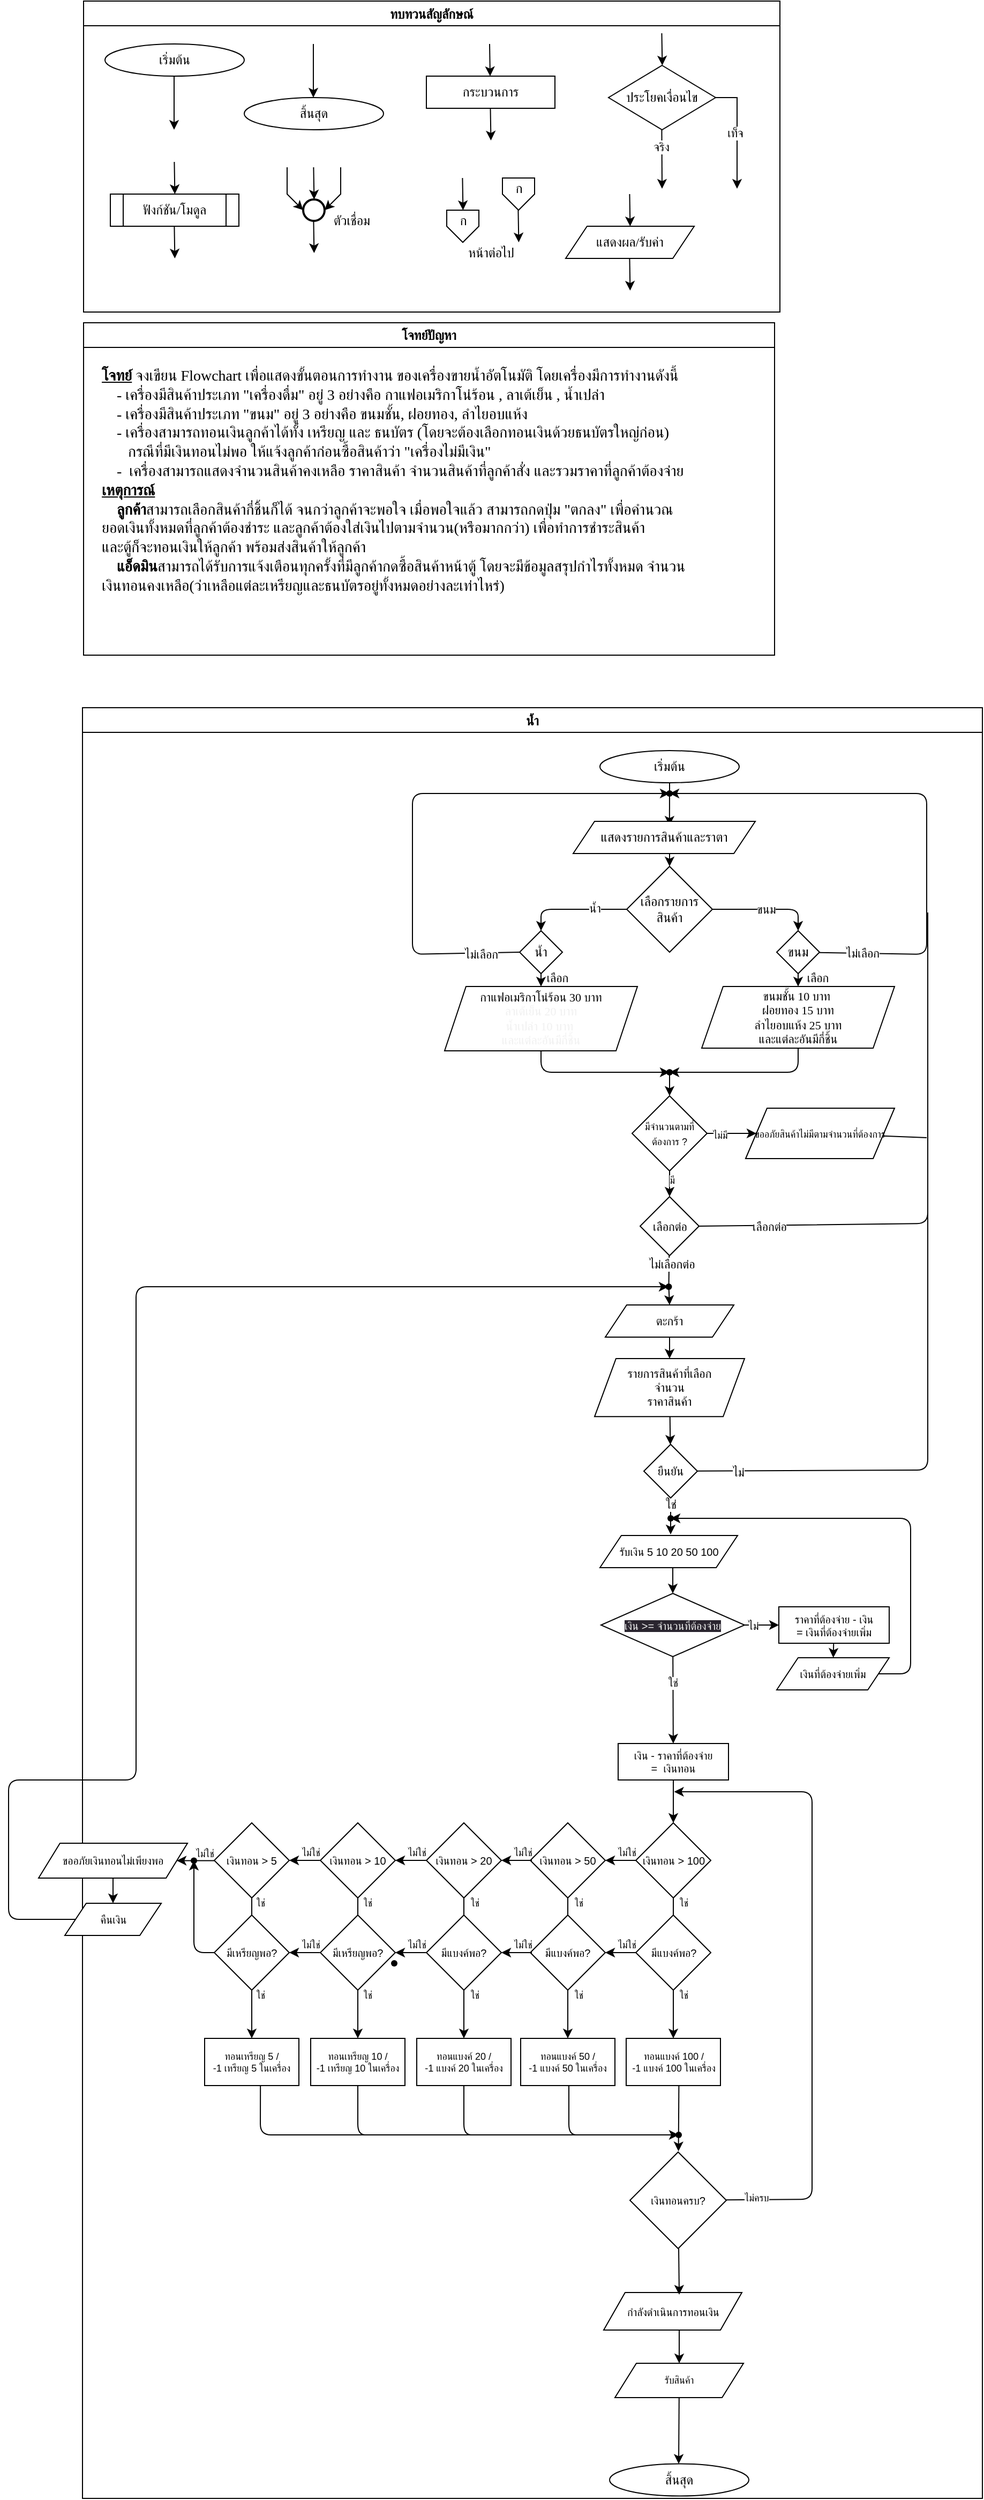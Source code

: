 <mxfile>
    <diagram id="C5RBs43oDa-KdzZeNtuy" name="Page-1">
        <mxGraphModel dx="1429" dy="447" grid="1" gridSize="10" guides="1" tooltips="1" connect="1" arrows="1" fold="1" page="1" pageScale="1" pageWidth="827" pageHeight="1169" math="0" shadow="0">
            <root>
                <mxCell id="WIyWlLk6GJQsqaUBKTNV-0"/>
                <mxCell id="WIyWlLk6GJQsqaUBKTNV-1" parent="WIyWlLk6GJQsqaUBKTNV-0"/>
                <mxCell id="M7CGMbNuYNeq0SnUNNgH-6" value="ทบทวนสัญลักษณ์" style="swimlane;fontFamily=Sarabun;fontSource=https%3A%2F%2Ffonts.googleapis.com%2Fcss%3Ffamily%3DSarabun;" parent="WIyWlLk6GJQsqaUBKTNV-1" vertex="1">
                    <mxGeometry x="-720" y="20" width="650" height="290" as="geometry"/>
                </mxCell>
                <mxCell id="M7CGMbNuYNeq0SnUNNgH-2" value="&lt;font data-font-src=&quot;https://fonts.googleapis.com/css?family=Sarabun&quot; face=&quot;Sarabun&quot;&gt;เริ่มต้น&lt;/font&gt;" style="ellipse;whiteSpace=wrap;html=1;" parent="M7CGMbNuYNeq0SnUNNgH-6" vertex="1">
                    <mxGeometry x="20" y="40" width="130" height="30" as="geometry"/>
                </mxCell>
                <mxCell id="M7CGMbNuYNeq0SnUNNgH-5" value="" style="endArrow=classic;html=1;rounded=0;" parent="M7CGMbNuYNeq0SnUNNgH-6" edge="1">
                    <mxGeometry width="50" height="50" relative="1" as="geometry">
                        <mxPoint x="84.5" y="70" as="sourcePoint"/>
                        <mxPoint x="84.5" y="120" as="targetPoint"/>
                    </mxGeometry>
                </mxCell>
                <mxCell id="M7CGMbNuYNeq0SnUNNgH-3" value="&lt;font face=&quot;Sarabun&quot;&gt;สิ้นสุด&lt;/font&gt;" style="ellipse;whiteSpace=wrap;html=1;" parent="M7CGMbNuYNeq0SnUNNgH-6" vertex="1">
                    <mxGeometry x="150" y="90" width="130" height="30" as="geometry"/>
                </mxCell>
                <mxCell id="M7CGMbNuYNeq0SnUNNgH-4" value="" style="endArrow=classic;html=1;rounded=0;" parent="M7CGMbNuYNeq0SnUNNgH-6" edge="1">
                    <mxGeometry width="50" height="50" relative="1" as="geometry">
                        <mxPoint x="214.5" y="40" as="sourcePoint"/>
                        <mxPoint x="214.5" y="90" as="targetPoint"/>
                    </mxGeometry>
                </mxCell>
                <mxCell id="mvioNwK95yMqdUQ73LqQ-0" value="กระบวนการ" style="rounded=0;whiteSpace=wrap;html=1;fontFamily=Sarabun;fontSource=https%3A%2F%2Ffonts.googleapis.com%2Fcss%3Ffamily%3DSarabun;" parent="M7CGMbNuYNeq0SnUNNgH-6" vertex="1">
                    <mxGeometry x="320" y="70" width="120" height="30" as="geometry"/>
                </mxCell>
                <mxCell id="mvioNwK95yMqdUQ73LqQ-1" value="" style="endArrow=classic;html=1;rounded=0;" parent="M7CGMbNuYNeq0SnUNNgH-6" edge="1">
                    <mxGeometry width="50" height="50" relative="1" as="geometry">
                        <mxPoint x="379" y="40" as="sourcePoint"/>
                        <mxPoint x="379.5" y="70" as="targetPoint"/>
                    </mxGeometry>
                </mxCell>
                <mxCell id="mvioNwK95yMqdUQ73LqQ-2" value="" style="endArrow=classic;html=1;rounded=0;" parent="M7CGMbNuYNeq0SnUNNgH-6" edge="1">
                    <mxGeometry width="50" height="50" relative="1" as="geometry">
                        <mxPoint x="379.75" y="100" as="sourcePoint"/>
                        <mxPoint x="380.25" y="130" as="targetPoint"/>
                    </mxGeometry>
                </mxCell>
                <mxCell id="mvioNwK95yMqdUQ73LqQ-3" value="ประโยคเงื่อนไข" style="rhombus;whiteSpace=wrap;html=1;fontFamily=Sarabun;fontSource=https%3A%2F%2Ffonts.googleapis.com%2Fcss%3Ffamily%3DSarabun;" parent="M7CGMbNuYNeq0SnUNNgH-6" vertex="1">
                    <mxGeometry x="490" y="60" width="100" height="60" as="geometry"/>
                </mxCell>
                <mxCell id="mvioNwK95yMqdUQ73LqQ-4" value="" style="endArrow=classic;html=1;rounded=0;" parent="M7CGMbNuYNeq0SnUNNgH-6" edge="1">
                    <mxGeometry width="50" height="50" relative="1" as="geometry">
                        <mxPoint x="539.71" y="30" as="sourcePoint"/>
                        <mxPoint x="540.21" y="60" as="targetPoint"/>
                    </mxGeometry>
                </mxCell>
                <mxCell id="mvioNwK95yMqdUQ73LqQ-5" value="" style="endArrow=classic;html=1;rounded=0;" parent="M7CGMbNuYNeq0SnUNNgH-6" edge="1">
                    <mxGeometry width="50" height="50" relative="1" as="geometry">
                        <mxPoint x="539.71" y="120" as="sourcePoint"/>
                        <mxPoint x="540" y="175" as="targetPoint"/>
                    </mxGeometry>
                </mxCell>
                <mxCell id="mvioNwK95yMqdUQ73LqQ-7" value="จริง" style="edgeLabel;html=1;align=center;verticalAlign=middle;resizable=0;points=[];fontFamily=Sarabun;fontSource=https%3A%2F%2Ffonts.googleapis.com%2Fcss%3Ffamily%3DSarabun;" parent="mvioNwK95yMqdUQ73LqQ-5" vertex="1" connectable="0">
                    <mxGeometry x="-0.414" y="-1" relative="1" as="geometry">
                        <mxPoint as="offset"/>
                    </mxGeometry>
                </mxCell>
                <mxCell id="mvioNwK95yMqdUQ73LqQ-6" value="" style="endArrow=classic;html=1;rounded=0;exitX=1;exitY=0.5;exitDx=0;exitDy=0;" parent="M7CGMbNuYNeq0SnUNNgH-6" source="mvioNwK95yMqdUQ73LqQ-3" edge="1">
                    <mxGeometry width="50" height="50" relative="1" as="geometry">
                        <mxPoint x="620" y="95" as="sourcePoint"/>
                        <mxPoint x="610" y="175" as="targetPoint"/>
                        <Array as="points">
                            <mxPoint x="610" y="90"/>
                        </Array>
                    </mxGeometry>
                </mxCell>
                <mxCell id="mvioNwK95yMqdUQ73LqQ-8" value="&lt;font data-font-src=&quot;https://fonts.googleapis.com/css?family=Sarabun&quot; face=&quot;Sarabun&quot;&gt;เท็จ&lt;/font&gt;" style="edgeLabel;html=1;align=center;verticalAlign=middle;resizable=0;points=[];" parent="mvioNwK95yMqdUQ73LqQ-6" vertex="1" connectable="0">
                    <mxGeometry x="-0.002" y="-2" relative="1" as="geometry">
                        <mxPoint as="offset"/>
                    </mxGeometry>
                </mxCell>
                <mxCell id="mvioNwK95yMqdUQ73LqQ-9" value="&lt;font data-font-src=&quot;https://fonts.googleapis.com/css?family=Sarabun&quot; face=&quot;Sarabun&quot;&gt;ฟังก์ชัน/โมดูล&lt;/font&gt;" style="shape=process;whiteSpace=wrap;html=1;backgroundOutline=1;" parent="M7CGMbNuYNeq0SnUNNgH-6" vertex="1">
                    <mxGeometry x="25" y="180" width="120" height="30" as="geometry"/>
                </mxCell>
                <mxCell id="mvioNwK95yMqdUQ73LqQ-11" value="" style="endArrow=classic;html=1;rounded=0;" parent="M7CGMbNuYNeq0SnUNNgH-6" edge="1">
                    <mxGeometry width="50" height="50" relative="1" as="geometry">
                        <mxPoint x="84.71" y="150" as="sourcePoint"/>
                        <mxPoint x="85.21" y="180" as="targetPoint"/>
                    </mxGeometry>
                </mxCell>
                <mxCell id="mvioNwK95yMqdUQ73LqQ-12" value="" style="endArrow=classic;html=1;rounded=0;" parent="M7CGMbNuYNeq0SnUNNgH-6" edge="1">
                    <mxGeometry width="50" height="50" relative="1" as="geometry">
                        <mxPoint x="84.71" y="210" as="sourcePoint"/>
                        <mxPoint x="85.21" y="240" as="targetPoint"/>
                    </mxGeometry>
                </mxCell>
                <mxCell id="mvioNwK95yMqdUQ73LqQ-13" value="" style="strokeWidth=2;html=1;shape=mxgraph.flowchart.start_2;whiteSpace=wrap;" parent="M7CGMbNuYNeq0SnUNNgH-6" vertex="1">
                    <mxGeometry x="205" y="185" width="20" height="20" as="geometry"/>
                </mxCell>
                <mxCell id="mvioNwK95yMqdUQ73LqQ-16" value="" style="endArrow=classic;html=1;rounded=0;" parent="M7CGMbNuYNeq0SnUNNgH-6" edge="1">
                    <mxGeometry width="50" height="50" relative="1" as="geometry">
                        <mxPoint x="214.71" y="155" as="sourcePoint"/>
                        <mxPoint x="215.21" y="185" as="targetPoint"/>
                    </mxGeometry>
                </mxCell>
                <mxCell id="mvioNwK95yMqdUQ73LqQ-17" value="" style="endArrow=classic;html=1;rounded=0;entryX=0;entryY=0.5;entryDx=0;entryDy=0;entryPerimeter=0;" parent="M7CGMbNuYNeq0SnUNNgH-6" target="mvioNwK95yMqdUQ73LqQ-13" edge="1">
                    <mxGeometry width="50" height="50" relative="1" as="geometry">
                        <mxPoint x="190.0" y="155" as="sourcePoint"/>
                        <mxPoint x="190.5" y="185" as="targetPoint"/>
                        <Array as="points">
                            <mxPoint x="190" y="180"/>
                        </Array>
                    </mxGeometry>
                </mxCell>
                <mxCell id="mvioNwK95yMqdUQ73LqQ-18" value="" style="endArrow=classic;html=1;rounded=0;entryX=1;entryY=0.5;entryDx=0;entryDy=0;entryPerimeter=0;" parent="M7CGMbNuYNeq0SnUNNgH-6" target="mvioNwK95yMqdUQ73LqQ-13" edge="1">
                    <mxGeometry width="50" height="50" relative="1" as="geometry">
                        <mxPoint x="240.0" y="155" as="sourcePoint"/>
                        <mxPoint x="240.5" y="185" as="targetPoint"/>
                        <Array as="points">
                            <mxPoint x="240" y="180"/>
                        </Array>
                    </mxGeometry>
                </mxCell>
                <mxCell id="mvioNwK95yMqdUQ73LqQ-19" value="" style="endArrow=classic;html=1;rounded=0;" parent="M7CGMbNuYNeq0SnUNNgH-6" edge="1">
                    <mxGeometry width="50" height="50" relative="1" as="geometry">
                        <mxPoint x="214.71" y="205" as="sourcePoint"/>
                        <mxPoint x="215.21" y="235" as="targetPoint"/>
                    </mxGeometry>
                </mxCell>
                <mxCell id="mvioNwK95yMqdUQ73LqQ-20" value="&lt;font data-font-src=&quot;https://fonts.googleapis.com/css?family=Sarabun&quot; face=&quot;Sarabun&quot;&gt;ตัวเชื่อม&lt;/font&gt;" style="text;html=1;align=center;verticalAlign=middle;resizable=0;points=[];autosize=1;strokeColor=none;fillColor=none;" parent="M7CGMbNuYNeq0SnUNNgH-6" vertex="1">
                    <mxGeometry x="220" y="190" width="60" height="30" as="geometry"/>
                </mxCell>
                <mxCell id="mvioNwK95yMqdUQ73LqQ-25" value="" style="endArrow=classic;html=1;rounded=0;" parent="M7CGMbNuYNeq0SnUNNgH-6" edge="1">
                    <mxGeometry width="50" height="50" relative="1" as="geometry">
                        <mxPoint x="353.71" y="165" as="sourcePoint"/>
                        <mxPoint x="354.21" y="195" as="targetPoint"/>
                    </mxGeometry>
                </mxCell>
                <mxCell id="mvioNwK95yMqdUQ73LqQ-21" value="" style="verticalLabelPosition=bottom;verticalAlign=top;html=1;shape=offPageConnector;rounded=0;size=0.5;" parent="M7CGMbNuYNeq0SnUNNgH-6" vertex="1">
                    <mxGeometry x="339" y="195" width="30" height="30" as="geometry"/>
                </mxCell>
                <mxCell id="mvioNwK95yMqdUQ73LqQ-26" value="" style="endArrow=classic;html=1;rounded=0;" parent="M7CGMbNuYNeq0SnUNNgH-6" edge="1">
                    <mxGeometry width="50" height="50" relative="1" as="geometry">
                        <mxPoint x="405.71" y="195" as="sourcePoint"/>
                        <mxPoint x="406.21" y="225" as="targetPoint"/>
                    </mxGeometry>
                </mxCell>
                <mxCell id="mvioNwK95yMqdUQ73LqQ-27" value="" style="verticalLabelPosition=bottom;verticalAlign=top;html=1;shape=offPageConnector;rounded=0;size=0.5;" parent="M7CGMbNuYNeq0SnUNNgH-6" vertex="1">
                    <mxGeometry x="391" y="165" width="30" height="30" as="geometry"/>
                </mxCell>
                <mxCell id="mvioNwK95yMqdUQ73LqQ-28" value="หน้าต่อไป" style="text;html=1;align=center;verticalAlign=middle;resizable=0;points=[];autosize=1;strokeColor=none;fillColor=none;fontFamily=Sarabun;fontSource=https%3A%2F%2Ffonts.googleapis.com%2Fcss%3Ffamily%3DSarabun;" parent="M7CGMbNuYNeq0SnUNNgH-6" vertex="1">
                    <mxGeometry x="345" y="220" width="70" height="30" as="geometry"/>
                </mxCell>
                <mxCell id="mvioNwK95yMqdUQ73LqQ-29" value="ก" style="text;html=1;align=center;verticalAlign=middle;resizable=0;points=[];autosize=1;strokeColor=none;fillColor=none;fontFamily=Sarabun;fontSource=https%3A%2F%2Ffonts.googleapis.com%2Fcss%3Ffamily%3DSarabun;" parent="M7CGMbNuYNeq0SnUNNgH-6" vertex="1">
                    <mxGeometry x="339" y="190" width="30" height="30" as="geometry"/>
                </mxCell>
                <mxCell id="mvioNwK95yMqdUQ73LqQ-30" value="ก" style="text;html=1;align=center;verticalAlign=middle;resizable=0;points=[];autosize=1;strokeColor=none;fillColor=none;fontFamily=Sarabun;fontSource=https%3A%2F%2Ffonts.googleapis.com%2Fcss%3Ffamily%3DSarabun;" parent="M7CGMbNuYNeq0SnUNNgH-6" vertex="1">
                    <mxGeometry x="391" y="160" width="30" height="30" as="geometry"/>
                </mxCell>
                <mxCell id="mvioNwK95yMqdUQ73LqQ-32" value="แสดงผล/รับค่า" style="shape=parallelogram;perimeter=parallelogramPerimeter;whiteSpace=wrap;html=1;fixedSize=1;fontFamily=Sarabun;fontSource=https%3A%2F%2Ffonts.googleapis.com%2Fcss%3Ffamily%3DSarabun;" parent="M7CGMbNuYNeq0SnUNNgH-6" vertex="1">
                    <mxGeometry x="450" y="210" width="120" height="30" as="geometry"/>
                </mxCell>
                <mxCell id="mvioNwK95yMqdUQ73LqQ-33" value="" style="endArrow=classic;html=1;rounded=0;" parent="M7CGMbNuYNeq0SnUNNgH-6" edge="1">
                    <mxGeometry width="50" height="50" relative="1" as="geometry">
                        <mxPoint x="509.71" y="180" as="sourcePoint"/>
                        <mxPoint x="510.21" y="210" as="targetPoint"/>
                    </mxGeometry>
                </mxCell>
                <mxCell id="mvioNwK95yMqdUQ73LqQ-34" value="" style="endArrow=classic;html=1;rounded=0;" parent="M7CGMbNuYNeq0SnUNNgH-6" edge="1">
                    <mxGeometry width="50" height="50" relative="1" as="geometry">
                        <mxPoint x="509.71" y="240" as="sourcePoint"/>
                        <mxPoint x="510.21" y="270" as="targetPoint"/>
                    </mxGeometry>
                </mxCell>
                <mxCell id="mvioNwK95yMqdUQ73LqQ-36" value="น้ำ" style="swimlane;fontFamily=Sarabun;fontSource=https%3A%2F%2Ffonts.googleapis.com%2Fcss%3Ffamily%3DSarabun;" parent="WIyWlLk6GJQsqaUBKTNV-1" vertex="1">
                    <mxGeometry x="-721" y="679" width="840" height="1670" as="geometry"/>
                </mxCell>
                <mxCell id="3" value="" style="edgeStyle=none;html=1;entryX=0.529;entryY=0.133;entryDx=0;entryDy=0;entryPerimeter=0;" parent="mvioNwK95yMqdUQ73LqQ-36" source="mvioNwK95yMqdUQ73LqQ-35" target="8" edge="1">
                    <mxGeometry relative="1" as="geometry">
                        <mxPoint x="548" y="100" as="targetPoint"/>
                    </mxGeometry>
                </mxCell>
                <mxCell id="mvioNwK95yMqdUQ73LqQ-35" value="&lt;font data-font-src=&quot;https://fonts.googleapis.com/css?family=Sarabun&quot; face=&quot;Sarabun&quot;&gt;เริ่มต้น&lt;/font&gt;" style="ellipse;whiteSpace=wrap;html=1;" parent="mvioNwK95yMqdUQ73LqQ-36" vertex="1">
                    <mxGeometry x="483" y="40" width="130" height="30" as="geometry"/>
                </mxCell>
                <mxCell id="mvioNwK95yMqdUQ73LqQ-69" value="&lt;font face=&quot;Sarabun&quot;&gt;สิ้นสุด&lt;/font&gt;" style="ellipse;whiteSpace=wrap;html=1;" parent="mvioNwK95yMqdUQ73LqQ-36" vertex="1">
                    <mxGeometry x="492" y="1637.75" width="130" height="30" as="geometry"/>
                </mxCell>
                <mxCell id="5" value="" style="edgeStyle=none;html=1;" parent="mvioNwK95yMqdUQ73LqQ-36" edge="1">
                    <mxGeometry relative="1" as="geometry">
                        <mxPoint x="548" y="129" as="sourcePoint"/>
                        <mxPoint x="548" y="148" as="targetPoint"/>
                    </mxGeometry>
                </mxCell>
                <mxCell id="8" value="แสดงรายการสินค้าและราตา" style="shape=parallelogram;perimeter=parallelogramPerimeter;whiteSpace=wrap;html=1;fixedSize=1;" parent="mvioNwK95yMqdUQ73LqQ-36" vertex="1">
                    <mxGeometry x="458" y="106" width="170" height="30" as="geometry"/>
                </mxCell>
                <mxCell id="13" value="" style="edgeStyle=none;html=1;entryX=0.5;entryY=0;entryDx=0;entryDy=0;exitX=0;exitY=0.5;exitDx=0;exitDy=0;" parent="mvioNwK95yMqdUQ73LqQ-36" source="14" target="18" edge="1">
                    <mxGeometry relative="1" as="geometry">
                        <mxPoint x="499.101" y="161.348" as="sourcePoint"/>
                        <mxPoint x="399.72" y="209.8" as="targetPoint"/>
                        <Array as="points">
                            <mxPoint x="428" y="188"/>
                        </Array>
                    </mxGeometry>
                </mxCell>
                <mxCell id="66" value="น้ำ" style="edgeLabel;html=1;align=center;verticalAlign=middle;resizable=0;points=[];fontSize=11;" parent="13" vertex="1" connectable="0">
                    <mxGeometry x="-0.388" y="-1" relative="1" as="geometry">
                        <mxPoint as="offset"/>
                    </mxGeometry>
                </mxCell>
                <mxCell id="17" value="ขนม" style="edgeStyle=none;html=1;entryX=0.5;entryY=0;entryDx=0;entryDy=0;" parent="mvioNwK95yMqdUQ73LqQ-36" source="14" target="20" edge="1">
                    <mxGeometry relative="1" as="geometry">
                        <mxPoint x="703" y="208" as="targetPoint"/>
                        <Array as="points">
                            <mxPoint x="668" y="188"/>
                        </Array>
                    </mxGeometry>
                </mxCell>
                <mxCell id="14" value="เลือกรายการสินค้า" style="rhombus;whiteSpace=wrap;html=1;" parent="mvioNwK95yMqdUQ73LqQ-36" vertex="1">
                    <mxGeometry x="508" y="148" width="80" height="80" as="geometry"/>
                </mxCell>
                <mxCell id="51" value="" style="edgeStyle=none;html=1;fontSize=11;" parent="mvioNwK95yMqdUQ73LqQ-36" source="18" target="45" edge="1">
                    <mxGeometry relative="1" as="geometry">
                        <Array as="points">
                            <mxPoint x="428" y="260"/>
                        </Array>
                    </mxGeometry>
                </mxCell>
                <mxCell id="18" value="น้ำ" style="rhombus;whiteSpace=wrap;html=1;" parent="mvioNwK95yMqdUQ73LqQ-36" vertex="1">
                    <mxGeometry x="408" y="208" width="40" height="40" as="geometry"/>
                </mxCell>
                <mxCell id="44" style="edgeStyle=none;html=1;" parent="mvioNwK95yMqdUQ73LqQ-36" source="20" target="40" edge="1">
                    <mxGeometry relative="1" as="geometry">
                        <Array as="points">
                            <mxPoint x="788" y="230"/>
                            <mxPoint x="788" y="80"/>
                        </Array>
                    </mxGeometry>
                </mxCell>
                <mxCell id="92" value="ไม่เลือก" style="edgeLabel;html=1;align=center;verticalAlign=middle;resizable=0;points=[];fontSize=11;" parent="44" vertex="1" connectable="0">
                    <mxGeometry x="-0.836" relative="1" as="geometry">
                        <mxPoint as="offset"/>
                    </mxGeometry>
                </mxCell>
                <mxCell id="83" style="edgeStyle=none;html=1;exitX=0.5;exitY=1;exitDx=0;exitDy=0;entryX=0.5;entryY=0;entryDx=0;entryDy=0;fontSize=11;endArrow=classic;endFill=1;" parent="mvioNwK95yMqdUQ73LqQ-36" source="20" target="61" edge="1">
                    <mxGeometry relative="1" as="geometry"/>
                </mxCell>
                <mxCell id="20" value="ขนม" style="rhombus;whiteSpace=wrap;html=1;" parent="mvioNwK95yMqdUQ73LqQ-36" vertex="1">
                    <mxGeometry x="648" y="208" width="40" height="40" as="geometry"/>
                </mxCell>
                <mxCell id="40" value="" style="shape=waypoint;sketch=0;fillStyle=solid;size=6;pointerEvents=1;points=[];fillColor=none;resizable=0;rotatable=0;perimeter=centerPerimeter;snapToPoint=1;" parent="mvioNwK95yMqdUQ73LqQ-36" vertex="1">
                    <mxGeometry x="538" y="70" width="20" height="20" as="geometry"/>
                </mxCell>
                <mxCell id="52" value="" style="edgeStyle=none;html=1;fontSize=11;" parent="mvioNwK95yMqdUQ73LqQ-36" source="45" edge="1">
                    <mxGeometry relative="1" as="geometry">
                        <mxPoint x="548" y="340" as="targetPoint"/>
                        <Array as="points">
                            <mxPoint x="428" y="340"/>
                        </Array>
                    </mxGeometry>
                </mxCell>
                <mxCell id="45" value="&lt;div style=&quot;font-size: 11px;&quot;&gt;&lt;font style=&quot;font-size: 11px;&quot;&gt;&lt;span style=&quot;font-family: Sarabun;&quot;&gt;กาแฟอเมริกาโน่ร้อน 30 บาท&lt;/span&gt;&lt;br&gt;&lt;/font&gt;&lt;/div&gt;&lt;span style=&quot;color: rgb(240, 240, 240); font-family: Sarabun; font-style: normal; font-variant-ligatures: normal; font-variant-caps: normal; font-weight: 400; letter-spacing: normal; orphans: 2; text-indent: 0px; text-transform: none; widows: 2; word-spacing: 0px; -webkit-text-stroke-width: 0px; background-color: rgb(42, 37, 47); text-decoration-thickness: initial; text-decoration-style: initial; text-decoration-color: initial; float: none; display: inline !important; font-size: 11px;&quot;&gt;&lt;font style=&quot;font-size: 11px;&quot;&gt;&lt;div style=&quot;&quot;&gt;ลาเต้เย็น 20 บาท&lt;/div&gt;&lt;div style=&quot;&quot;&gt;น้ำเปล่า 10 บาท&amp;nbsp;&lt;/div&gt;&lt;div style=&quot;&quot;&gt;และแต่ละอันมีกี่ชิ้น&lt;/div&gt;&lt;/font&gt;&lt;/span&gt;" style="shape=parallelogram;perimeter=parallelogramPerimeter;whiteSpace=wrap;html=1;fixedSize=1;align=center;" parent="mvioNwK95yMqdUQ73LqQ-36" vertex="1">
                    <mxGeometry x="338" y="260" width="180" height="60" as="geometry"/>
                </mxCell>
                <mxCell id="60" value="" style="edgeStyle=none;html=1;fontSize=11;" parent="mvioNwK95yMqdUQ73LqQ-36" source="61" edge="1">
                    <mxGeometry relative="1" as="geometry">
                        <mxPoint x="548" y="340" as="targetPoint"/>
                        <Array as="points">
                            <mxPoint x="668" y="340"/>
                        </Array>
                    </mxGeometry>
                </mxCell>
                <mxCell id="61" value="&lt;div style=&quot;font-size: 11px;&quot;&gt;&lt;span style=&quot;font-family: Sarabun; text-align: left;&quot;&gt;&lt;font style=&quot;font-size: 11px;&quot;&gt;ขนมชั้น 10 บาท&amp;nbsp;&lt;/font&gt;&lt;/span&gt;&lt;/div&gt;&lt;div style=&quot;font-size: 11px;&quot;&gt;&lt;span style=&quot;font-family: Sarabun; text-align: left;&quot;&gt;&lt;font style=&quot;font-size: 11px;&quot;&gt;ฝอยทอง 15 บาท&lt;/font&gt;&lt;/span&gt;&lt;/div&gt;&lt;div style=&quot;font-size: 11px;&quot;&gt;&lt;span style=&quot;font-family: Sarabun; text-align: left;&quot;&gt;&lt;font style=&quot;font-size: 11px;&quot;&gt;ลำไยอบแห้ง 25 บาท&lt;/font&gt;&lt;/span&gt;&lt;br&gt;&lt;/div&gt;&lt;div style=&quot;font-size: 11px;&quot;&gt;&lt;span style=&quot;font-family: Sarabun;&quot;&gt;และแต่ละอันมีกี่ชิ้น&lt;/span&gt;&lt;span style=&quot;font-family: Sarabun; text-align: left;&quot;&gt;&lt;font style=&quot;font-size: 11px;&quot;&gt;&lt;br&gt;&lt;/font&gt;&lt;/span&gt;&lt;/div&gt;" style="shape=parallelogram;perimeter=parallelogramPerimeter;whiteSpace=wrap;html=1;fixedSize=1;align=center;" parent="mvioNwK95yMqdUQ73LqQ-36" vertex="1">
                    <mxGeometry x="578" y="260" width="180" height="57.5" as="geometry"/>
                </mxCell>
                <mxCell id="102" style="edgeStyle=none;html=1;entryX=0.5;entryY=0;entryDx=0;entryDy=0;fontSize=11;endArrow=classic;endFill=1;startArrow=none;" parent="mvioNwK95yMqdUQ73LqQ-36" source="173" target="76" edge="1">
                    <mxGeometry relative="1" as="geometry"/>
                </mxCell>
                <mxCell id="64" value="เลือกต่อ" style="rhombus;whiteSpace=wrap;html=1;fontSize=11;" parent="mvioNwK95yMqdUQ73LqQ-36" vertex="1">
                    <mxGeometry x="520.5" y="456" width="55" height="55" as="geometry"/>
                </mxCell>
                <mxCell id="62" value="" style="edgeStyle=none;html=1;fontSize=11;" parent="mvioNwK95yMqdUQ73LqQ-36" target="64" edge="1">
                    <mxGeometry relative="1" as="geometry">
                        <mxPoint x="548" y="391" as="sourcePoint"/>
                    </mxGeometry>
                </mxCell>
                <mxCell id="169" value="มี" style="edgeLabel;html=1;align=center;verticalAlign=middle;resizable=0;points=[];fontSize=9;" parent="62" vertex="1" connectable="0">
                    <mxGeometry x="0.523" y="2" relative="1" as="geometry">
                        <mxPoint as="offset"/>
                    </mxGeometry>
                </mxCell>
                <mxCell id="103" style="edgeStyle=none;html=1;entryX=0.5;entryY=0;entryDx=0;entryDy=0;fontSize=11;endArrow=classic;endFill=1;" parent="mvioNwK95yMqdUQ73LqQ-36" source="76" target="95" edge="1">
                    <mxGeometry relative="1" as="geometry"/>
                </mxCell>
                <mxCell id="76" value="ตะกร้า" style="shape=parallelogram;perimeter=parallelogramPerimeter;whiteSpace=wrap;html=1;fixedSize=1;fontSize=11;" parent="mvioNwK95yMqdUQ73LqQ-36" vertex="1">
                    <mxGeometry x="488" y="557" width="120" height="30" as="geometry"/>
                </mxCell>
                <mxCell id="90" value="เลือก" style="text;html=1;align=center;verticalAlign=middle;resizable=0;points=[];autosize=1;strokeColor=none;fillColor=none;fontSize=11;" parent="mvioNwK95yMqdUQ73LqQ-36" vertex="1">
                    <mxGeometry x="418" y="237" width="50" height="30" as="geometry"/>
                </mxCell>
                <mxCell id="91" value="เลือก" style="text;html=1;align=center;verticalAlign=middle;resizable=0;points=[];autosize=1;strokeColor=none;fillColor=none;fontSize=11;" parent="mvioNwK95yMqdUQ73LqQ-36" vertex="1">
                    <mxGeometry x="661" y="237" width="50" height="30" as="geometry"/>
                </mxCell>
                <mxCell id="98" value="" style="edgeStyle=none;html=1;fontSize=11;endArrow=classic;endFill=1;" parent="mvioNwK95yMqdUQ73LqQ-36" source="95" target="97" edge="1">
                    <mxGeometry relative="1" as="geometry"/>
                </mxCell>
                <mxCell id="95" value="รายการสินค้าที่เลือก&lt;br&gt;จำนวน&lt;br&gt;ราคาสินค้า" style="shape=parallelogram;perimeter=parallelogramPerimeter;whiteSpace=wrap;html=1;fixedSize=1;fontSize=11;" parent="mvioNwK95yMqdUQ73LqQ-36" vertex="1">
                    <mxGeometry x="478" y="607" width="140" height="54.17" as="geometry"/>
                </mxCell>
                <mxCell id="109" value="" style="edgeStyle=none;html=1;fontSize=11;endArrow=classic;endFill=1;" parent="mvioNwK95yMqdUQ73LqQ-36" source="97" edge="1">
                    <mxGeometry relative="1" as="geometry">
                        <mxPoint x="549" y="771.0" as="targetPoint"/>
                    </mxGeometry>
                </mxCell>
                <mxCell id="110" value="ใช่" style="edgeLabel;html=1;align=center;verticalAlign=middle;resizable=0;points=[];fontSize=11;" parent="109" vertex="1" connectable="0">
                    <mxGeometry x="-0.64" relative="1" as="geometry">
                        <mxPoint as="offset"/>
                    </mxGeometry>
                </mxCell>
                <mxCell id="97" value="ยืนยัน" style="rhombus;whiteSpace=wrap;html=1;fontSize=11;" parent="mvioNwK95yMqdUQ73LqQ-36" vertex="1">
                    <mxGeometry x="524" y="687" width="50" height="50" as="geometry"/>
                </mxCell>
                <mxCell id="101" style="edgeStyle=none;html=1;fontSize=11;endArrow=classic;endFill=1;entryX=0.5;entryY=0;entryDx=0;entryDy=0;" parent="mvioNwK95yMqdUQ73LqQ-36" source="100" target="168" edge="1">
                    <mxGeometry relative="1" as="geometry">
                        <mxPoint x="548" y="361" as="targetPoint"/>
                    </mxGeometry>
                </mxCell>
                <mxCell id="100" value="" style="shape=waypoint;sketch=0;fillStyle=solid;size=6;pointerEvents=1;points=[];fillColor=none;resizable=0;rotatable=0;perimeter=centerPerimeter;snapToPoint=1;fontSize=11;" parent="mvioNwK95yMqdUQ73LqQ-36" vertex="1">
                    <mxGeometry x="538" y="330" width="20" height="20" as="geometry"/>
                </mxCell>
                <mxCell id="116" value="" style="edgeStyle=none;html=1;fontSize=10;endArrow=classic;endFill=1;" parent="mvioNwK95yMqdUQ73LqQ-36" target="115" edge="1">
                    <mxGeometry relative="1" as="geometry">
                        <mxPoint x="551" y="800" as="sourcePoint"/>
                    </mxGeometry>
                </mxCell>
                <mxCell id="113" value="รับเงิน 5 10 20 50 100" style="shape=parallelogram;perimeter=parallelogramPerimeter;whiteSpace=wrap;html=1;fixedSize=1;fontSize=10;" parent="mvioNwK95yMqdUQ73LqQ-36" vertex="1">
                    <mxGeometry x="483" y="772" width="128.5" height="30" as="geometry"/>
                </mxCell>
                <mxCell id="129" value="" style="edgeStyle=none;html=1;fontSize=10;endArrow=classic;endFill=1;" parent="mvioNwK95yMqdUQ73LqQ-36" source="115" target="128" edge="1">
                    <mxGeometry relative="1" as="geometry"/>
                </mxCell>
                <mxCell id="130" value="ใช่" style="edgeLabel;html=1;align=center;verticalAlign=middle;resizable=0;points=[];fontSize=10;" parent="129" vertex="1" connectable="0">
                    <mxGeometry x="-0.402" relative="1" as="geometry">
                        <mxPoint as="offset"/>
                    </mxGeometry>
                </mxCell>
                <mxCell id="139" value="" style="edgeStyle=none;html=1;fontSize=10;endArrow=classic;endFill=1;" parent="mvioNwK95yMqdUQ73LqQ-36" source="115" target="138" edge="1">
                    <mxGeometry relative="1" as="geometry"/>
                </mxCell>
                <mxCell id="157" value="ไม่" style="edgeLabel;html=1;align=center;verticalAlign=middle;resizable=0;points=[];fontSize=10;" parent="139" vertex="1" connectable="0">
                    <mxGeometry x="-0.53" relative="1" as="geometry">
                        <mxPoint as="offset"/>
                    </mxGeometry>
                </mxCell>
                <mxCell id="115" value="&lt;span style=&quot;color: rgb(240, 240, 240); font-family: Helvetica; font-size: 10px; font-style: normal; font-variant-ligatures: normal; font-variant-caps: normal; font-weight: 400; letter-spacing: normal; orphans: 2; text-align: center; text-indent: 0px; text-transform: none; widows: 2; word-spacing: 0px; -webkit-text-stroke-width: 0px; background-color: rgb(42, 37, 47); text-decoration-thickness: initial; text-decoration-style: initial; text-decoration-color: initial; float: none; display: inline !important;&quot;&gt;เงิน &amp;gt;= จำนวนที่ต้องจ่าย&lt;/span&gt;" style="rhombus;whiteSpace=wrap;html=1;fontSize=10;" parent="mvioNwK95yMqdUQ73LqQ-36" vertex="1">
                    <mxGeometry x="484" y="826" width="134" height="59" as="geometry"/>
                </mxCell>
                <mxCell id="144" value="" style="edgeStyle=none;html=1;fontSize=10;endArrow=classic;endFill=1;" parent="mvioNwK95yMqdUQ73LqQ-36" source="128" target="143" edge="1">
                    <mxGeometry relative="1" as="geometry"/>
                </mxCell>
                <mxCell id="128" value="เงิน - ราคาที่ต้องจ่าย &lt;br&gt;=&amp;nbsp; เงินทอน" style="whiteSpace=wrap;html=1;fontSize=10;" parent="mvioNwK95yMqdUQ73LqQ-36" vertex="1">
                    <mxGeometry x="500" y="966" width="103" height="34" as="geometry"/>
                </mxCell>
                <mxCell id="136" value="" style="shape=waypoint;sketch=0;fillStyle=solid;size=6;pointerEvents=1;points=[];fillColor=none;resizable=0;rotatable=0;perimeter=centerPerimeter;snapToPoint=1;fontSize=10;" parent="mvioNwK95yMqdUQ73LqQ-36" vertex="1">
                    <mxGeometry x="539" y="746" width="20" height="20" as="geometry"/>
                </mxCell>
                <mxCell id="37" style="edgeStyle=none;html=1;exitX=0;exitY=0.5;exitDx=0;exitDy=0;entryX=0.274;entryY=0.492;entryDx=0;entryDy=0;entryPerimeter=0;" parent="mvioNwK95yMqdUQ73LqQ-36" source="18" target="40" edge="1">
                    <mxGeometry relative="1" as="geometry">
                        <mxPoint x="548" y="70" as="targetPoint"/>
                        <Array as="points">
                            <mxPoint x="308" y="230"/>
                            <mxPoint x="308" y="80"/>
                        </Array>
                    </mxGeometry>
                </mxCell>
                <mxCell id="89" value="ไม่เลือก" style="edgeLabel;html=1;align=center;verticalAlign=middle;resizable=0;points=[];fontSize=11;" parent="37" vertex="1" connectable="0">
                    <mxGeometry x="-0.852" y="1" relative="1" as="geometry">
                        <mxPoint as="offset"/>
                    </mxGeometry>
                </mxCell>
                <mxCell id="141" value="" style="edgeStyle=none;html=1;fontSize=10;endArrow=classic;endFill=1;" parent="mvioNwK95yMqdUQ73LqQ-36" source="138" target="140" edge="1">
                    <mxGeometry relative="1" as="geometry"/>
                </mxCell>
                <mxCell id="138" value="ราคาที่ต้องจ่าย - เงิน &lt;br&gt;= เงินที่ต้องจ่ายเพิ่ม" style="whiteSpace=wrap;html=1;fontSize=10;" parent="mvioNwK95yMqdUQ73LqQ-36" vertex="1">
                    <mxGeometry x="650" y="838.5" width="103" height="34" as="geometry"/>
                </mxCell>
                <mxCell id="142" style="edgeStyle=none;html=1;fontSize=10;endArrow=classic;endFill=1;" parent="mvioNwK95yMqdUQ73LqQ-36" source="140" target="136" edge="1">
                    <mxGeometry relative="1" as="geometry">
                        <Array as="points">
                            <mxPoint x="773" y="901"/>
                            <mxPoint x="773" y="756"/>
                        </Array>
                    </mxGeometry>
                </mxCell>
                <mxCell id="140" value="เงินที่ต้องจ่ายเพิ่ม" style="shape=parallelogram;perimeter=parallelogramPerimeter;whiteSpace=wrap;html=1;fixedSize=1;fontSize=10;" parent="mvioNwK95yMqdUQ73LqQ-36" vertex="1">
                    <mxGeometry x="648" y="886" width="105" height="30" as="geometry"/>
                </mxCell>
                <mxCell id="257" value="" style="edgeStyle=none;html=1;fontSize=9;endArrow=classic;endFill=1;" parent="mvioNwK95yMqdUQ73LqQ-36" source="143" target="256" edge="1">
                    <mxGeometry relative="1" as="geometry"/>
                </mxCell>
                <mxCell id="281" value="" style="edgeStyle=none;html=1;fontSize=9;endArrow=classic;endFill=1;" parent="mvioNwK95yMqdUQ73LqQ-36" source="143" target="271" edge="1">
                    <mxGeometry relative="1" as="geometry"/>
                </mxCell>
                <mxCell id="143" value="เงินทอน &amp;gt; 100" style="rhombus;whiteSpace=wrap;html=1;fontSize=10;" parent="mvioNwK95yMqdUQ73LqQ-36" vertex="1">
                    <mxGeometry x="516.5" y="1040" width="70" height="70" as="geometry"/>
                </mxCell>
                <mxCell id="160" value="" style="edgeStyle=none;html=1;fontSize=10;endArrow=classic;endFill=1;" parent="mvioNwK95yMqdUQ73LqQ-36" target="159" edge="1">
                    <mxGeometry relative="1" as="geometry">
                        <mxPoint x="-2" y="1072.5" as="sourcePoint"/>
                    </mxGeometry>
                </mxCell>
                <mxCell id="161" value="ไม่" style="edgeLabel;html=1;align=center;verticalAlign=middle;resizable=0;points=[];fontSize=10;" parent="160" vertex="1" connectable="0">
                    <mxGeometry x="-0.376" y="2" relative="1" as="geometry">
                        <mxPoint as="offset"/>
                    </mxGeometry>
                </mxCell>
                <mxCell id="164" value="" style="edgeStyle=none;html=1;fontSize=10;endArrow=classic;endFill=1;" parent="mvioNwK95yMqdUQ73LqQ-36" source="159" target="163" edge="1">
                    <mxGeometry relative="1" as="geometry"/>
                </mxCell>
                <mxCell id="159" value="ขออภัยเงินทอนไม่เพียงพอ" style="shape=parallelogram;perimeter=parallelogramPerimeter;whiteSpace=wrap;html=1;fixedSize=1;fontSize=10;" parent="mvioNwK95yMqdUQ73LqQ-36" vertex="1">
                    <mxGeometry x="-41" y="1059" width="139" height="32.5" as="geometry"/>
                </mxCell>
                <mxCell id="170" style="edgeStyle=none;html=1;fontSize=9;endArrow=classic;endFill=1;exitX=0;exitY=0.5;exitDx=0;exitDy=0;" parent="mvioNwK95yMqdUQ73LqQ-36" source="163" edge="1">
                    <mxGeometry relative="1" as="geometry">
                        <mxPoint x="547" y="540" as="targetPoint"/>
                        <Array as="points">
                            <mxPoint x="-69" y="1130"/>
                            <mxPoint x="-69" y="1000"/>
                            <mxPoint x="50" y="1000"/>
                            <mxPoint x="50" y="540"/>
                        </Array>
                    </mxGeometry>
                </mxCell>
                <mxCell id="163" value="คืนเงิน" style="shape=parallelogram;perimeter=parallelogramPerimeter;whiteSpace=wrap;html=1;fixedSize=1;fontSize=10;" parent="mvioNwK95yMqdUQ73LqQ-36" vertex="1">
                    <mxGeometry x="-16.5" y="1115" width="90" height="30" as="geometry"/>
                </mxCell>
                <mxCell id="177" value="" style="edgeStyle=none;html=1;fontSize=9;endArrow=classic;endFill=1;" parent="mvioNwK95yMqdUQ73LqQ-36" source="168" target="176" edge="1">
                    <mxGeometry relative="1" as="geometry"/>
                </mxCell>
                <mxCell id="178" value="ไม่มี" style="edgeLabel;html=1;align=center;verticalAlign=middle;resizable=0;points=[];fontSize=9;" parent="177" vertex="1" connectable="0">
                    <mxGeometry x="-0.496" y="-2" relative="1" as="geometry">
                        <mxPoint as="offset"/>
                    </mxGeometry>
                </mxCell>
                <mxCell id="168" value="&lt;font style=&quot;font-size: 9px;&quot;&gt;มีจำนวนตามที่ต้องการ ?&lt;/font&gt;" style="rhombus;whiteSpace=wrap;html=1;fontSize=11;" parent="mvioNwK95yMqdUQ73LqQ-36" vertex="1">
                    <mxGeometry x="513" y="362" width="70" height="70" as="geometry"/>
                </mxCell>
                <mxCell id="173" value="" style="shape=waypoint;sketch=0;fillStyle=solid;size=6;pointerEvents=1;points=[];fillColor=none;resizable=0;rotatable=0;perimeter=centerPerimeter;snapToPoint=1;fontSize=9;" parent="mvioNwK95yMqdUQ73LqQ-36" vertex="1">
                    <mxGeometry x="537.25" y="530" width="20" height="20" as="geometry"/>
                </mxCell>
                <mxCell id="174" value="" style="edgeStyle=none;html=1;entryDx=0;entryDy=0;fontSize=11;endArrow=none;endFill=1;" parent="mvioNwK95yMqdUQ73LqQ-36" source="64" target="173" edge="1">
                    <mxGeometry relative="1" as="geometry">
                        <mxPoint x="-172" y="1161" as="sourcePoint"/>
                        <mxPoint x="-172" y="1207.0" as="targetPoint"/>
                    </mxGeometry>
                </mxCell>
                <mxCell id="175" value="ไม่เลือกต่อ" style="edgeLabel;html=1;align=center;verticalAlign=middle;resizable=0;points=[];fontSize=11;" parent="174" vertex="1" connectable="0">
                    <mxGeometry x="-0.435" y="2" relative="1" as="geometry">
                        <mxPoint as="offset"/>
                    </mxGeometry>
                </mxCell>
                <mxCell id="176" value="&lt;font style=&quot;font-size: 9px;&quot;&gt;ขออภัยสินค้าไม่มีตามจำนวนที่ต้องการ&lt;/font&gt;" style="shape=parallelogram;perimeter=parallelogramPerimeter;whiteSpace=wrap;html=1;fixedSize=1;fontSize=11;" parent="mvioNwK95yMqdUQ73LqQ-36" vertex="1">
                    <mxGeometry x="619" y="373.5" width="139" height="47" as="geometry"/>
                </mxCell>
                <mxCell id="201" style="edgeStyle=none;html=1;entryX=1;entryY=0.5;entryDx=0;entryDy=0;fontSize=9;endArrow=classic;endFill=1;exitX=0;exitY=0.5;exitDx=0;exitDy=0;" parent="mvioNwK95yMqdUQ73LqQ-36" target="159" edge="1">
                    <mxGeometry relative="1" as="geometry">
                        <mxPoint x="125" y="1075.25" as="sourcePoint"/>
                    </mxGeometry>
                </mxCell>
                <mxCell id="207" value="ไม่ใช่" style="text;html=1;align=center;verticalAlign=middle;resizable=0;points=[];autosize=1;strokeColor=none;fillColor=none;fontSize=9;" parent="mvioNwK95yMqdUQ73LqQ-36" vertex="1">
                    <mxGeometry x="94" y="1059" width="40" height="20" as="geometry"/>
                </mxCell>
                <mxCell id="208" value="กำลังดำเนินการทอนเงิน" style="shape=parallelogram;perimeter=parallelogramPerimeter;whiteSpace=wrap;html=1;fixedSize=1;fontSize=10;" parent="mvioNwK95yMqdUQ73LqQ-36" vertex="1">
                    <mxGeometry x="486.5" y="1478" width="129" height="35" as="geometry"/>
                </mxCell>
                <mxCell id="225" value="" style="edgeStyle=none;html=1;fontSize=9;endArrow=classic;endFill=1;" parent="mvioNwK95yMqdUQ73LqQ-36" source="224" edge="1">
                    <mxGeometry relative="1" as="geometry">
                        <mxPoint x="556.5" y="1637.75" as="targetPoint"/>
                    </mxGeometry>
                </mxCell>
                <mxCell id="224" value="รับสินค้า" style="shape=parallelogram;perimeter=parallelogramPerimeter;whiteSpace=wrap;html=1;fixedSize=1;fontSize=9;" parent="mvioNwK95yMqdUQ73LqQ-36" vertex="1">
                    <mxGeometry x="497" y="1544" width="120" height="32" as="geometry"/>
                </mxCell>
                <mxCell id="223" value="" style="edgeStyle=none;html=1;fontSize=9;endArrow=classic;endFill=1;" parent="mvioNwK95yMqdUQ73LqQ-36" target="224" edge="1">
                    <mxGeometry relative="1" as="geometry">
                        <mxPoint x="557.0" y="1513" as="sourcePoint"/>
                        <mxPoint x="557" y="1545" as="targetPoint"/>
                    </mxGeometry>
                </mxCell>
                <mxCell id="283" value="" style="edgeStyle=none;html=1;fontSize=9;endArrow=classic;endFill=1;" parent="mvioNwK95yMqdUQ73LqQ-36" source="226" edge="1">
                    <mxGeometry relative="1" as="geometry">
                        <mxPoint x="557" y="1480" as="targetPoint"/>
                    </mxGeometry>
                </mxCell>
                <mxCell id="226" value="เงินทอนครบ?" style="rhombus;whiteSpace=wrap;html=1;fontSize=10;" parent="mvioNwK95yMqdUQ73LqQ-36" vertex="1">
                    <mxGeometry x="511" y="1347" width="90" height="90" as="geometry"/>
                </mxCell>
                <mxCell id="280" value="" style="edgeStyle=none;html=1;fontSize=9;endArrow=classic;endFill=1;" parent="mvioNwK95yMqdUQ73LqQ-36" source="256" target="272" edge="1">
                    <mxGeometry relative="1" as="geometry"/>
                </mxCell>
                <mxCell id="256" value="เงินทอน &amp;gt; 50" style="rhombus;whiteSpace=wrap;html=1;fontSize=10;" parent="mvioNwK95yMqdUQ73LqQ-36" vertex="1">
                    <mxGeometry x="418" y="1040" width="70" height="70" as="geometry"/>
                </mxCell>
                <mxCell id="258" value="ไม่ใช่" style="text;html=1;align=center;verticalAlign=middle;resizable=0;points=[];autosize=1;strokeColor=none;fillColor=none;fontSize=9;" parent="mvioNwK95yMqdUQ73LqQ-36" vertex="1">
                    <mxGeometry x="488" y="1058" width="40" height="20" as="geometry"/>
                </mxCell>
                <mxCell id="262" value="" style="edgeStyle=none;html=1;fontSize=9;endArrow=classic;endFill=1;" parent="mvioNwK95yMqdUQ73LqQ-36" target="263" edge="1">
                    <mxGeometry relative="1" as="geometry">
                        <mxPoint x="419.5" y="1075" as="sourcePoint"/>
                    </mxGeometry>
                </mxCell>
                <mxCell id="279" value="" style="edgeStyle=none;html=1;fontSize=9;endArrow=classic;endFill=1;" parent="mvioNwK95yMqdUQ73LqQ-36" source="263" target="273" edge="1">
                    <mxGeometry relative="1" as="geometry"/>
                </mxCell>
                <mxCell id="263" value="เงินทอน &amp;gt; 20" style="rhombus;whiteSpace=wrap;html=1;fontSize=10;" parent="mvioNwK95yMqdUQ73LqQ-36" vertex="1">
                    <mxGeometry x="321" y="1040" width="70" height="70" as="geometry"/>
                </mxCell>
                <mxCell id="264" value="ไม่ใช่" style="text;html=1;align=center;verticalAlign=middle;resizable=0;points=[];autosize=1;strokeColor=none;fillColor=none;fontSize=9;" parent="mvioNwK95yMqdUQ73LqQ-36" vertex="1">
                    <mxGeometry x="391" y="1058" width="40" height="20" as="geometry"/>
                </mxCell>
                <mxCell id="265" value="" style="edgeStyle=none;html=1;fontSize=9;endArrow=classic;endFill=1;" parent="mvioNwK95yMqdUQ73LqQ-36" target="266" edge="1">
                    <mxGeometry relative="1" as="geometry">
                        <mxPoint x="320.5" y="1075" as="sourcePoint"/>
                    </mxGeometry>
                </mxCell>
                <mxCell id="278" value="" style="edgeStyle=none;html=1;fontSize=9;endArrow=classic;endFill=1;" parent="mvioNwK95yMqdUQ73LqQ-36" source="266" target="275" edge="1">
                    <mxGeometry relative="1" as="geometry"/>
                </mxCell>
                <mxCell id="266" value="เงินทอน &amp;gt; 10" style="rhombus;whiteSpace=wrap;html=1;fontSize=10;" parent="mvioNwK95yMqdUQ73LqQ-36" vertex="1">
                    <mxGeometry x="222" y="1040" width="70" height="70" as="geometry"/>
                </mxCell>
                <mxCell id="267" value="ไม่ใช่" style="text;html=1;align=center;verticalAlign=middle;resizable=0;points=[];autosize=1;strokeColor=none;fillColor=none;fontSize=9;" parent="mvioNwK95yMqdUQ73LqQ-36" vertex="1">
                    <mxGeometry x="292" y="1058" width="40" height="20" as="geometry"/>
                </mxCell>
                <mxCell id="268" value="" style="edgeStyle=none;html=1;fontSize=9;endArrow=classic;endFill=1;" parent="mvioNwK95yMqdUQ73LqQ-36" target="269" edge="1">
                    <mxGeometry relative="1" as="geometry">
                        <mxPoint x="221.5" y="1075" as="sourcePoint"/>
                    </mxGeometry>
                </mxCell>
                <mxCell id="277" value="" style="edgeStyle=none;html=1;fontSize=9;endArrow=classic;endFill=1;" parent="mvioNwK95yMqdUQ73LqQ-36" source="269" target="276" edge="1">
                    <mxGeometry relative="1" as="geometry"/>
                </mxCell>
                <mxCell id="269" value="เงินทอน &amp;gt; 5" style="rhombus;whiteSpace=wrap;html=1;fontSize=10;" parent="mvioNwK95yMqdUQ73LqQ-36" vertex="1">
                    <mxGeometry x="123" y="1040" width="70" height="70" as="geometry"/>
                </mxCell>
                <mxCell id="270" value="ไม่ใช่" style="text;html=1;align=center;verticalAlign=middle;resizable=0;points=[];autosize=1;strokeColor=none;fillColor=none;fontSize=9;" parent="mvioNwK95yMqdUQ73LqQ-36" vertex="1">
                    <mxGeometry x="193" y="1058" width="40" height="20" as="geometry"/>
                </mxCell>
                <mxCell id="282" style="edgeStyle=none;html=1;fontSize=9;endArrow=classic;endFill=1;exitX=0.559;exitY=1.013;exitDx=0;exitDy=0;exitPerimeter=0;" parent="mvioNwK95yMqdUQ73LqQ-36" edge="1">
                    <mxGeometry relative="1" as="geometry">
                        <mxPoint x="556.692" y="1284.572" as="sourcePoint"/>
                        <mxPoint x="556.291" y="1346.291" as="targetPoint"/>
                    </mxGeometry>
                </mxCell>
                <mxCell id="271" value="ทอนแบงค์ 100 / &lt;br&gt;-1 แบงค์ 100 ในเครื่อง" style="rounded=0;whiteSpace=wrap;html=1;fontSize=9;" parent="mvioNwK95yMqdUQ73LqQ-36" vertex="1">
                    <mxGeometry x="507.5" y="1241" width="88" height="44" as="geometry"/>
                </mxCell>
                <mxCell id="272" value="ทอนแบงค์ 50 / &lt;br&gt;-1 แบงค์ 50 ในเครื่อง" style="rounded=0;whiteSpace=wrap;html=1;fontSize=9;" parent="mvioNwK95yMqdUQ73LqQ-36" vertex="1">
                    <mxGeometry x="409" y="1241" width="88" height="44" as="geometry"/>
                </mxCell>
                <mxCell id="273" value="ทอนแบงค์ 20 / &lt;br&gt;-1 แบงค์ 20 ในเครื่อง" style="rounded=0;whiteSpace=wrap;html=1;fontSize=9;" parent="mvioNwK95yMqdUQ73LqQ-36" vertex="1">
                    <mxGeometry x="312" y="1241" width="88" height="44" as="geometry"/>
                </mxCell>
                <mxCell id="275" value="ทอนเหรียญ 10 / &lt;br&gt;-1 เหรียญ 10 ในเครื่อง" style="rounded=0;whiteSpace=wrap;html=1;fontSize=9;" parent="mvioNwK95yMqdUQ73LqQ-36" vertex="1">
                    <mxGeometry x="213" y="1241" width="88" height="44" as="geometry"/>
                </mxCell>
                <mxCell id="276" value="ทอนเหรียญ 5 /&lt;br&gt;-1 เหรียญ 5 ในเครื่อง" style="rounded=0;whiteSpace=wrap;html=1;fontSize=9;" parent="mvioNwK95yMqdUQ73LqQ-36" vertex="1">
                    <mxGeometry x="114" y="1241" width="88" height="44" as="geometry"/>
                </mxCell>
                <mxCell id="288" value="ใช่" style="text;html=1;align=center;verticalAlign=middle;resizable=0;points=[];autosize=1;strokeColor=none;fillColor=none;fontSize=9;" parent="mvioNwK95yMqdUQ73LqQ-36" vertex="1">
                    <mxGeometry x="151" y="1105" width="30" height="20" as="geometry"/>
                </mxCell>
                <mxCell id="289" value="ใช่" style="text;html=1;align=center;verticalAlign=middle;resizable=0;points=[];autosize=1;strokeColor=none;fillColor=none;fontSize=9;" parent="mvioNwK95yMqdUQ73LqQ-36" vertex="1">
                    <mxGeometry x="251" y="1105" width="30" height="20" as="geometry"/>
                </mxCell>
                <mxCell id="290" value="ใช่" style="text;html=1;align=center;verticalAlign=middle;resizable=0;points=[];autosize=1;strokeColor=none;fillColor=none;fontSize=9;" parent="mvioNwK95yMqdUQ73LqQ-36" vertex="1">
                    <mxGeometry x="351" y="1105" width="30" height="20" as="geometry"/>
                </mxCell>
                <mxCell id="291" value="ใช่" style="text;html=1;align=center;verticalAlign=middle;resizable=0;points=[];autosize=1;strokeColor=none;fillColor=none;fontSize=9;" parent="mvioNwK95yMqdUQ73LqQ-36" vertex="1">
                    <mxGeometry x="448" y="1105" width="30" height="20" as="geometry"/>
                </mxCell>
                <mxCell id="292" value="ใช่" style="text;html=1;align=center;verticalAlign=middle;resizable=0;points=[];autosize=1;strokeColor=none;fillColor=none;fontSize=9;" parent="mvioNwK95yMqdUQ73LqQ-36" vertex="1">
                    <mxGeometry x="545.5" y="1105" width="30" height="20" as="geometry"/>
                </mxCell>
                <mxCell id="293" value="" style="shape=waypoint;sketch=0;fillStyle=solid;size=6;pointerEvents=1;points=[];fillColor=none;resizable=0;rotatable=0;perimeter=centerPerimeter;snapToPoint=1;fontSize=9;" parent="mvioNwK95yMqdUQ73LqQ-36" vertex="1">
                    <mxGeometry x="546.5" y="1321" width="20" height="20" as="geometry"/>
                </mxCell>
                <mxCell id="336" value="" style="shape=waypoint;sketch=0;fillStyle=solid;size=6;pointerEvents=1;points=[];fillColor=none;resizable=0;rotatable=0;perimeter=centerPerimeter;snapToPoint=1;fontSize=9;" parent="mvioNwK95yMqdUQ73LqQ-36" vertex="1">
                    <mxGeometry x="94" y="1065.25" width="20" height="20" as="geometry"/>
                </mxCell>
                <mxCell id="339" style="edgeStyle=none;html=1;fontSize=9;endArrow=none;endFill=0;" edge="1" parent="mvioNwK95yMqdUQ73LqQ-36">
                    <mxGeometry relative="1" as="geometry">
                        <mxPoint x="370" y="1331" as="targetPoint"/>
                        <Array as="points">
                            <mxPoint x="356" y="1331"/>
                        </Array>
                        <mxPoint x="356" y="1285" as="sourcePoint"/>
                    </mxGeometry>
                </mxCell>
                <mxCell id="340" style="edgeStyle=none;html=1;fontSize=9;endArrow=none;endFill=0;" edge="1" parent="mvioNwK95yMqdUQ73LqQ-36">
                    <mxGeometry relative="1" as="geometry">
                        <mxPoint x="468" y="1331" as="targetPoint"/>
                        <Array as="points">
                            <mxPoint x="454" y="1331"/>
                        </Array>
                        <mxPoint x="454" y="1285" as="sourcePoint"/>
                    </mxGeometry>
                </mxCell>
                <mxCell id="mvioNwK95yMqdUQ73LqQ-70" value="&lt;font data-font-src=&quot;https://fonts.googleapis.com/css?family=Sarabun&quot; face=&quot;Sarabun&quot;&gt;โจทย์ปัญหา&lt;/font&gt;" style="swimlane;whiteSpace=wrap;html=1;" parent="WIyWlLk6GJQsqaUBKTNV-1" vertex="1">
                    <mxGeometry x="-720" y="320" width="645" height="310" as="geometry"/>
                </mxCell>
                <mxCell id="mvioNwK95yMqdUQ73LqQ-71" value="&lt;p style=&quot;line-height: 120%;&quot;&gt;&lt;font data-font-src=&quot;https://fonts.googleapis.com/css?family=Sarabun&quot; face=&quot;Sarabun&quot; style=&quot;font-size: 14px;&quot;&gt;&lt;b&gt;&lt;u&gt;โจทย์&lt;/u&gt;&lt;/b&gt; จงเขียน Flowchart เพื่อแสดงขั้นตอนการทำงาน ของเครื่องขายน้ำอัตโนมัติ โดยเครื่องมีการทำงานดังนี้&lt;br&gt;&amp;nbsp; &amp;nbsp; - เครื่องมีสินค้าประเภท &quot;เครื่องดื่ม&quot; อยู่ 3 อย่างคือ กาแฟอเมริกาโน่ร้อน , ลาเต้เย็น , น้ำเปล่า&lt;br&gt;&amp;nbsp; &amp;nbsp; - เครื่องมีสินค้าประเภท &quot;ขนม&quot; อยู่ 3 อย่างคือ ขนมชั้น, ฝอยทอง, ลำไยอบแห้ง&lt;br&gt;&amp;nbsp; &amp;nbsp; - เครื่องสามารถทอนเงินลูกค้าได้ทั้ง เหรียญ และ ธนบัตร (โดยจะต้องเลือกทอนเงินด้วยธนบัตรใหญ่ก่อน)&lt;br&gt;&lt;/font&gt;&lt;span style=&quot;font-family: Sarabun; background-color: initial;&quot;&gt;&amp;nbsp; &amp;nbsp; &amp;nbsp; &amp;nbsp;กรณีที่มีเงินทอนไม่พอ ให้แจ้งลูกค้าก่อนซื้อสินค้าว่า &quot;เครื่องไม่มีเงิน&quot;&lt;br&gt;&amp;nbsp; &amp;nbsp; -&amp;nbsp; เครื่องสามารถแสดงจำนวนสินค้าคงเหลือ ราคาสินค้า จำนวนสินค้าที่ลูกค้าสั่ง และรวมราคาที่ลูกค้าต้องจ่าย&lt;br&gt;&lt;/span&gt;&lt;span style=&quot;font-family: Sarabun; background-color: initial;&quot;&gt;&lt;b&gt;&lt;u&gt;เหตุการณ์&lt;/u&gt;&lt;/b&gt;&lt;br&gt;&amp;nbsp; &amp;nbsp; &lt;b&gt;ลูกค้า&lt;/b&gt;สามารถเลือกสินค้ากี่ชิ้นก็ได้ จนกว่าลูกค้าจะพอใจ เมื่อพอใจแล้ว สามารถกดปุ่ม &quot;ตกลง&quot; เพื่อคำนวณ&lt;br&gt;ยอดเงินทั้งหมดที่ลูกค้าต้องชำระ และลูกค้าต้องใส่เงินไปตามจำนวน(หรือมากกว่า) เพื่อทำการชำระสินค้า&lt;br&gt;และตู้ก็จะทอนเงินให้ลูกค้า พร้อมส่งสินค้าให้ลูกค้า&lt;br&gt;&amp;nbsp; &amp;nbsp; &lt;b&gt;แอ็ดมิน&lt;/b&gt;สามารถได้รับการแจ้งเตือนทุกครั้งที่มีลูกค้ากดซื้อสินค้าหน้าตู้ โดยจะมีข้อมูลสรุปกำไรทั้งหมด จำนวน&lt;br&gt;เงินทอนคงเหลือ(ว่าเหลือแต่ละเหรียญและธนบัตรอยู่ทั้งหมดอย่างละเท่าไหร่)&lt;/span&gt;&lt;/p&gt;" style="text;html=1;align=left;verticalAlign=top;resizable=0;points=[];autosize=1;strokeColor=none;fillColor=none;fontSize=14;" parent="mvioNwK95yMqdUQ73LqQ-70" vertex="1">
                    <mxGeometry x="15" y="20" width="630" height="260" as="geometry"/>
                </mxCell>
                <mxCell id="65" style="edgeStyle=none;html=1;exitX=1;exitY=0.5;exitDx=0;exitDy=0;fontSize=11;endArrow=none;endFill=0;" parent="WIyWlLk6GJQsqaUBKTNV-1" source="64" edge="1">
                    <mxGeometry relative="1" as="geometry">
                        <mxPoint x="68" y="870" as="targetPoint"/>
                        <Array as="points">
                            <mxPoint x="68" y="1160"/>
                        </Array>
                    </mxGeometry>
                </mxCell>
                <mxCell id="69" value="เลือกต่อ" style="edgeLabel;html=1;align=center;verticalAlign=middle;resizable=0;points=[];fontSize=11;" parent="65" vertex="1" connectable="0">
                    <mxGeometry x="-0.741" y="-1" relative="1" as="geometry">
                        <mxPoint as="offset"/>
                    </mxGeometry>
                </mxCell>
                <mxCell id="99" style="edgeStyle=none;html=1;fontSize=11;endArrow=none;endFill=0;" parent="WIyWlLk6GJQsqaUBKTNV-1" source="97" edge="1">
                    <mxGeometry relative="1" as="geometry">
                        <mxPoint x="68" y="1115" as="targetPoint"/>
                        <Array as="points">
                            <mxPoint x="68" y="1390"/>
                        </Array>
                    </mxGeometry>
                </mxCell>
                <mxCell id="105" value="ไม่" style="edgeLabel;html=1;align=center;verticalAlign=middle;resizable=0;points=[];fontSize=11;" parent="99" vertex="1" connectable="0">
                    <mxGeometry x="-0.844" y="-1" relative="1" as="geometry">
                        <mxPoint as="offset"/>
                    </mxGeometry>
                </mxCell>
                <mxCell id="180" style="edgeStyle=none;html=1;fontSize=9;endArrow=none;endFill=0;" parent="WIyWlLk6GJQsqaUBKTNV-1" source="176" edge="1">
                    <mxGeometry relative="1" as="geometry">
                        <mxPoint x="67" y="1080" as="targetPoint"/>
                    </mxGeometry>
                </mxCell>
                <mxCell id="230" style="edgeStyle=none;html=1;fontSize=9;endArrow=classic;endFill=1;" parent="WIyWlLk6GJQsqaUBKTNV-1" source="226" edge="1">
                    <mxGeometry relative="1" as="geometry">
                        <mxPoint x="-168.75" y="1690" as="targetPoint"/>
                        <Array as="points">
                            <mxPoint x="-40" y="2070"/>
                            <mxPoint x="-40" y="1690"/>
                        </Array>
                    </mxGeometry>
                </mxCell>
                <mxCell id="231" value="ไม่ครบ" style="edgeLabel;html=1;align=center;verticalAlign=middle;resizable=0;points=[];fontSize=9;" parent="230" vertex="1" connectable="0">
                    <mxGeometry x="-0.905" y="2" relative="1" as="geometry">
                        <mxPoint as="offset"/>
                    </mxGeometry>
                </mxCell>
                <mxCell id="284" style="edgeStyle=none;html=1;fontSize=9;endArrow=classic;endFill=1;exitX=0.592;exitY=1.028;exitDx=0;exitDy=0;exitPerimeter=0;" parent="WIyWlLk6GJQsqaUBKTNV-1" target="293" edge="1">
                    <mxGeometry relative="1" as="geometry">
                        <mxPoint x="-190" y="2010" as="targetPoint"/>
                        <mxPoint x="-554.904" y="1964.232" as="sourcePoint"/>
                        <Array as="points">
                            <mxPoint x="-555" y="2010"/>
                        </Array>
                    </mxGeometry>
                </mxCell>
                <mxCell id="295" style="edgeStyle=none;html=1;fontSize=9;endArrow=none;endFill=0;" parent="WIyWlLk6GJQsqaUBKTNV-1" source="275" edge="1">
                    <mxGeometry relative="1" as="geometry">
                        <mxPoint x="-450" y="2010" as="targetPoint"/>
                        <Array as="points">
                            <mxPoint x="-464" y="2010"/>
                        </Array>
                    </mxGeometry>
                </mxCell>
                <mxCell id="315" value="" style="edgeStyle=none;html=1;fontSize=9;endArrow=classic;endFill=1;" parent="WIyWlLk6GJQsqaUBKTNV-1" source="316" target="317" edge="1">
                    <mxGeometry relative="1" as="geometry"/>
                </mxCell>
                <mxCell id="316" value="มีแบงค์พอ?" style="rhombus;whiteSpace=wrap;html=1;fontSize=10;" parent="WIyWlLk6GJQsqaUBKTNV-1" vertex="1">
                    <mxGeometry x="-204.5" y="1805" width="70" height="70" as="geometry"/>
                </mxCell>
                <mxCell id="317" value="มีแบงค์พอ?" style="rhombus;whiteSpace=wrap;html=1;fontSize=10;" parent="WIyWlLk6GJQsqaUBKTNV-1" vertex="1">
                    <mxGeometry x="-303" y="1805" width="70" height="70" as="geometry"/>
                </mxCell>
                <mxCell id="318" value="ไม่ใช่" style="text;html=1;align=center;verticalAlign=middle;resizable=0;points=[];autosize=1;strokeColor=none;fillColor=none;fontSize=9;" parent="WIyWlLk6GJQsqaUBKTNV-1" vertex="1">
                    <mxGeometry x="-233" y="1823" width="40" height="20" as="geometry"/>
                </mxCell>
                <mxCell id="319" value="" style="edgeStyle=none;html=1;fontSize=9;endArrow=classic;endFill=1;" parent="WIyWlLk6GJQsqaUBKTNV-1" target="320" edge="1">
                    <mxGeometry relative="1" as="geometry">
                        <mxPoint x="-301.5" y="1840" as="sourcePoint"/>
                    </mxGeometry>
                </mxCell>
                <mxCell id="320" value="มีแบงค์พอ?" style="rhombus;whiteSpace=wrap;html=1;fontSize=10;" parent="WIyWlLk6GJQsqaUBKTNV-1" vertex="1">
                    <mxGeometry x="-400" y="1805" width="70" height="70" as="geometry"/>
                </mxCell>
                <mxCell id="321" value="ไม่ใช่" style="text;html=1;align=center;verticalAlign=middle;resizable=0;points=[];autosize=1;strokeColor=none;fillColor=none;fontSize=9;" parent="WIyWlLk6GJQsqaUBKTNV-1" vertex="1">
                    <mxGeometry x="-330" y="1823" width="40" height="20" as="geometry"/>
                </mxCell>
                <mxCell id="322" value="" style="edgeStyle=none;html=1;fontSize=9;endArrow=classic;endFill=1;" parent="WIyWlLk6GJQsqaUBKTNV-1" target="323" edge="1">
                    <mxGeometry relative="1" as="geometry">
                        <mxPoint x="-400.5" y="1840" as="sourcePoint"/>
                    </mxGeometry>
                </mxCell>
                <mxCell id="323" value="มีเหรียญพอ?" style="rhombus;whiteSpace=wrap;html=1;fontSize=10;" parent="WIyWlLk6GJQsqaUBKTNV-1" vertex="1">
                    <mxGeometry x="-499" y="1805" width="70" height="70" as="geometry"/>
                </mxCell>
                <mxCell id="324" value="ไม่ใช่" style="text;html=1;align=center;verticalAlign=middle;resizable=0;points=[];autosize=1;strokeColor=none;fillColor=none;fontSize=9;" parent="WIyWlLk6GJQsqaUBKTNV-1" vertex="1">
                    <mxGeometry x="-429" y="1823" width="40" height="20" as="geometry"/>
                </mxCell>
                <mxCell id="325" value="" style="edgeStyle=none;html=1;fontSize=9;endArrow=classic;endFill=1;" parent="WIyWlLk6GJQsqaUBKTNV-1" target="326" edge="1">
                    <mxGeometry relative="1" as="geometry">
                        <mxPoint x="-499.5" y="1840" as="sourcePoint"/>
                    </mxGeometry>
                </mxCell>
                <mxCell id="338" style="edgeStyle=none;html=1;entryX=0.344;entryY=0.68;entryDx=0;entryDy=0;entryPerimeter=0;fontSize=9;endArrow=classic;endFill=1;" parent="WIyWlLk6GJQsqaUBKTNV-1" source="326" target="336" edge="1">
                    <mxGeometry relative="1" as="geometry">
                        <Array as="points">
                            <mxPoint x="-617" y="1840"/>
                        </Array>
                    </mxGeometry>
                </mxCell>
                <mxCell id="326" value="มีเหรียญพอ?" style="rhombus;whiteSpace=wrap;html=1;fontSize=10;" parent="WIyWlLk6GJQsqaUBKTNV-1" vertex="1">
                    <mxGeometry x="-598" y="1805" width="70" height="70" as="geometry"/>
                </mxCell>
                <mxCell id="327" value="ไม่ใช่" style="text;html=1;align=center;verticalAlign=middle;resizable=0;points=[];autosize=1;strokeColor=none;fillColor=none;fontSize=9;" parent="WIyWlLk6GJQsqaUBKTNV-1" vertex="1">
                    <mxGeometry x="-528" y="1823" width="40" height="20" as="geometry"/>
                </mxCell>
                <mxCell id="328" value="ใช่" style="text;html=1;align=center;verticalAlign=middle;resizable=0;points=[];autosize=1;strokeColor=none;fillColor=none;fontSize=9;" parent="WIyWlLk6GJQsqaUBKTNV-1" vertex="1">
                    <mxGeometry x="-570" y="1870" width="30" height="20" as="geometry"/>
                </mxCell>
                <mxCell id="329" value="ใช่" style="text;html=1;align=center;verticalAlign=middle;resizable=0;points=[];autosize=1;strokeColor=none;fillColor=none;fontSize=9;" parent="WIyWlLk6GJQsqaUBKTNV-1" vertex="1">
                    <mxGeometry x="-470" y="1870" width="30" height="20" as="geometry"/>
                </mxCell>
                <mxCell id="330" value="ใช่" style="text;html=1;align=center;verticalAlign=middle;resizable=0;points=[];autosize=1;strokeColor=none;fillColor=none;fontSize=9;" parent="WIyWlLk6GJQsqaUBKTNV-1" vertex="1">
                    <mxGeometry x="-370" y="1870" width="30" height="20" as="geometry"/>
                </mxCell>
                <mxCell id="331" value="ใช่" style="text;html=1;align=center;verticalAlign=middle;resizable=0;points=[];autosize=1;strokeColor=none;fillColor=none;fontSize=9;" parent="WIyWlLk6GJQsqaUBKTNV-1" vertex="1">
                    <mxGeometry x="-273" y="1870" width="30" height="20" as="geometry"/>
                </mxCell>
                <mxCell id="332" value="ใช่" style="text;html=1;align=center;verticalAlign=middle;resizable=0;points=[];autosize=1;strokeColor=none;fillColor=none;fontSize=9;" parent="WIyWlLk6GJQsqaUBKTNV-1" vertex="1">
                    <mxGeometry x="-175.5" y="1870" width="30" height="20" as="geometry"/>
                </mxCell>
                <mxCell id="335" value="" style="shape=waypoint;sketch=0;fillStyle=solid;size=6;pointerEvents=1;points=[];fillColor=none;resizable=0;rotatable=0;perimeter=centerPerimeter;snapToPoint=1;fontSize=9;" parent="WIyWlLk6GJQsqaUBKTNV-1" vertex="1">
                    <mxGeometry x="-440" y="1840" width="20" height="20" as="geometry"/>
                </mxCell>
            </root>
        </mxGraphModel>
    </diagram>
</mxfile>